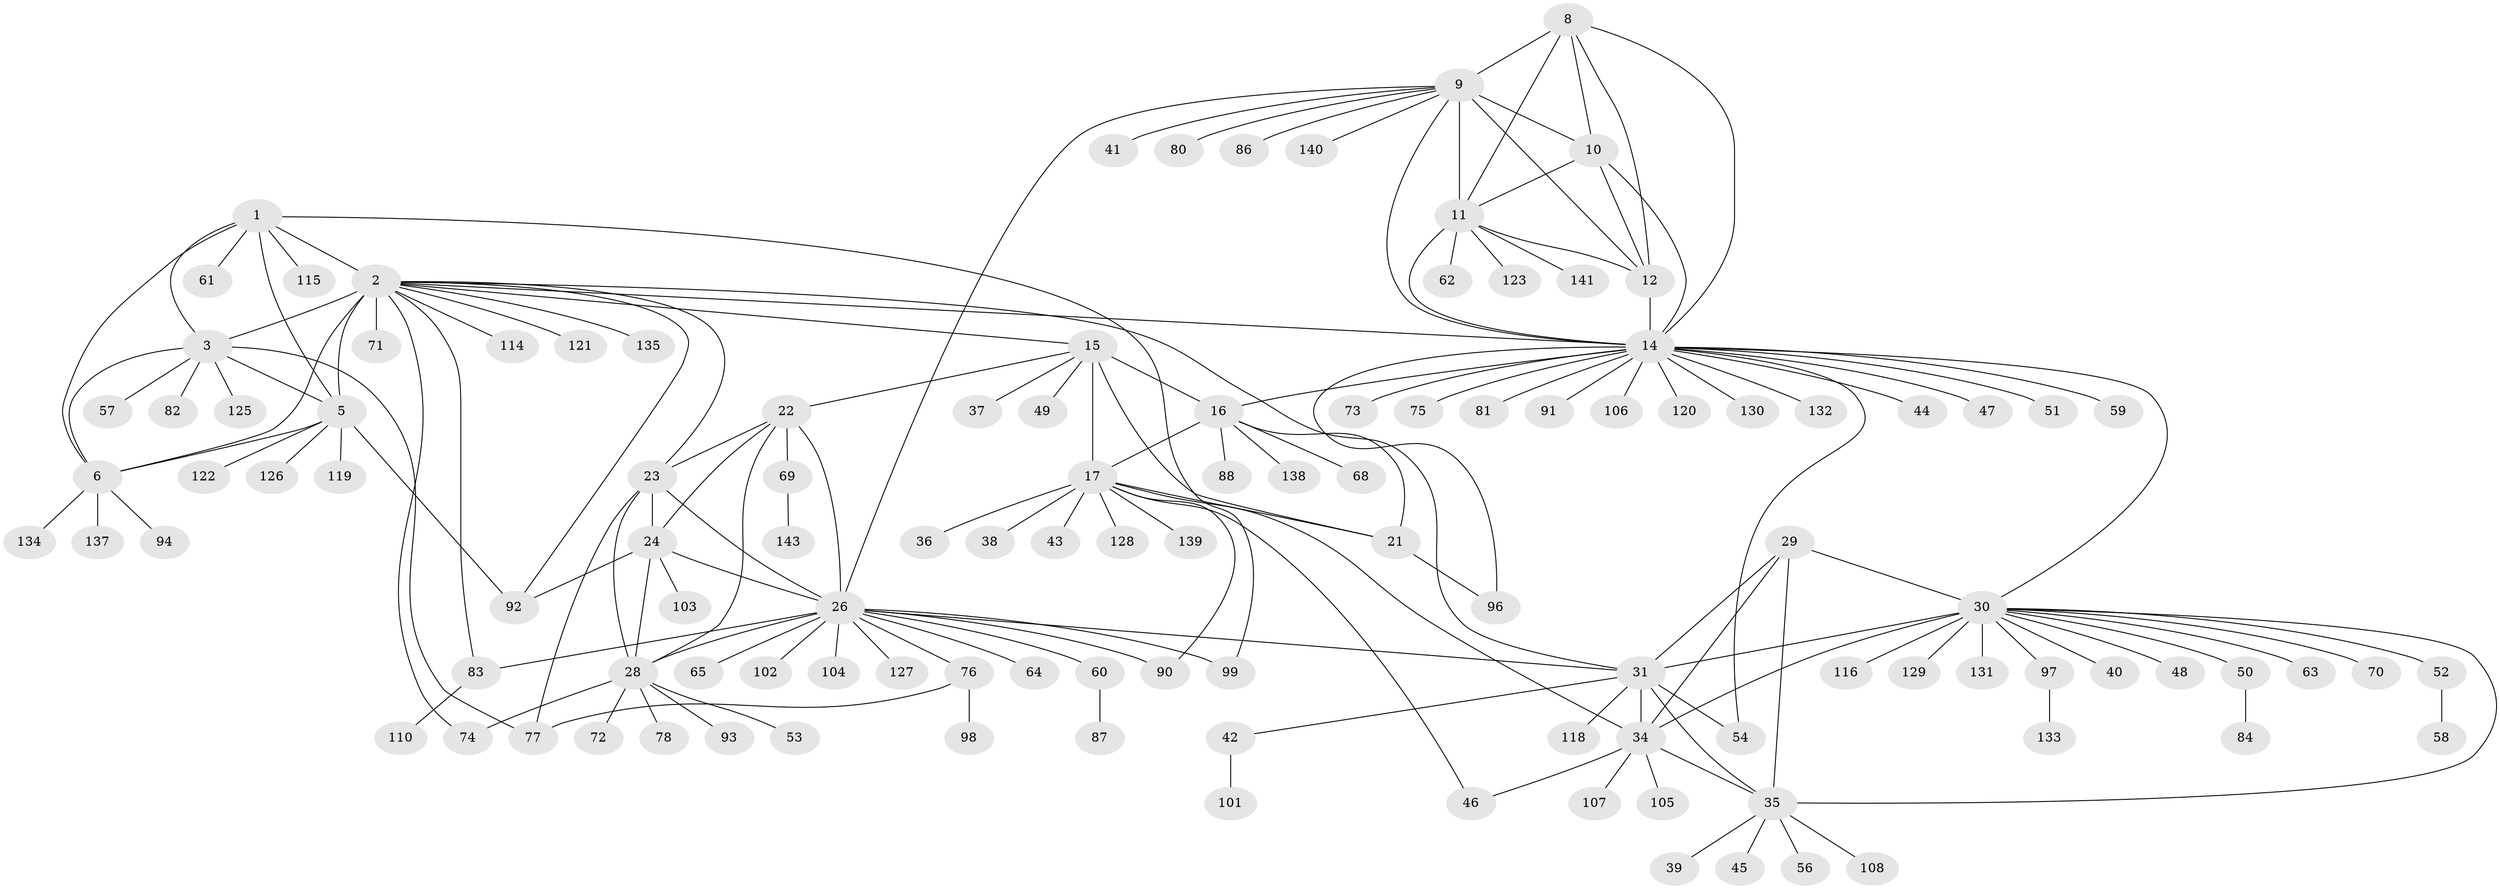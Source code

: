 // original degree distribution, {9: 0.04195804195804196, 14: 0.006993006993006993, 7: 0.055944055944055944, 10: 0.03496503496503497, 6: 0.006993006993006993, 24: 0.006993006993006993, 8: 0.04195804195804196, 12: 0.027972027972027972, 11: 0.02097902097902098, 1: 0.6013986013986014, 2: 0.1258741258741259, 3: 0.02097902097902098, 4: 0.006993006993006993}
// Generated by graph-tools (version 1.1) at 2025/11/02/27/25 16:11:30]
// undirected, 117 vertices, 164 edges
graph export_dot {
graph [start="1"]
  node [color=gray90,style=filled];
  1;
  2 [super="+4"];
  3 [super="+7"];
  5 [super="+95"];
  6 [super="+117"];
  8 [super="+89"];
  9 [super="+13"];
  10 [super="+111"];
  11 [super="+67"];
  12;
  14 [super="+66"];
  15 [super="+19"];
  16 [super="+18"];
  17 [super="+20"];
  21 [super="+55"];
  22 [super="+25"];
  23;
  24;
  26 [super="+27"];
  28 [super="+109"];
  29 [super="+112"];
  30 [super="+32"];
  31 [super="+33"];
  34 [super="+79"];
  35 [super="+100"];
  36;
  37;
  38;
  39;
  40;
  41;
  42;
  43;
  44;
  45;
  46;
  47;
  48;
  49;
  50;
  51;
  52;
  53;
  54;
  56;
  57 [super="+85"];
  58;
  59;
  60;
  61 [super="+113"];
  62;
  63;
  64;
  65;
  68;
  69;
  70;
  71;
  72;
  73;
  74;
  75;
  76 [super="+124"];
  77;
  78;
  80;
  81;
  82;
  83;
  84;
  86;
  87;
  88;
  90;
  91;
  92 [super="+142"];
  93;
  94;
  96;
  97;
  98;
  99;
  101 [super="+136"];
  102;
  103;
  104;
  105;
  106;
  107;
  108;
  110;
  114;
  115;
  116;
  118;
  119;
  120;
  121;
  122;
  123;
  125;
  126;
  127;
  128;
  129;
  130;
  131;
  132;
  133;
  134;
  135;
  137;
  138;
  139;
  140;
  141;
  143;
  1 -- 2 [weight=2];
  1 -- 3 [weight=2];
  1 -- 5;
  1 -- 6;
  1 -- 61;
  1 -- 99;
  1 -- 115;
  2 -- 3 [weight=4];
  2 -- 5 [weight=2];
  2 -- 6 [weight=2];
  2 -- 23;
  2 -- 71;
  2 -- 74;
  2 -- 83;
  2 -- 92;
  2 -- 121;
  2 -- 31;
  2 -- 135;
  2 -- 14;
  2 -- 114;
  2 -- 15;
  3 -- 5 [weight=2];
  3 -- 6 [weight=2];
  3 -- 77;
  3 -- 82;
  3 -- 57;
  3 -- 125;
  5 -- 6;
  5 -- 119;
  5 -- 122;
  5 -- 126;
  5 -- 92;
  6 -- 94;
  6 -- 137;
  6 -- 134;
  8 -- 9 [weight=2];
  8 -- 10;
  8 -- 11;
  8 -- 12;
  8 -- 14;
  9 -- 10 [weight=2];
  9 -- 11 [weight=2];
  9 -- 12 [weight=2];
  9 -- 14 [weight=2];
  9 -- 86;
  9 -- 41;
  9 -- 140;
  9 -- 80;
  9 -- 26;
  10 -- 11;
  10 -- 12;
  10 -- 14;
  11 -- 12;
  11 -- 14;
  11 -- 62;
  11 -- 123;
  11 -- 141;
  12 -- 14;
  14 -- 16;
  14 -- 30;
  14 -- 44;
  14 -- 47;
  14 -- 51;
  14 -- 54;
  14 -- 59;
  14 -- 73;
  14 -- 75;
  14 -- 81;
  14 -- 91;
  14 -- 96;
  14 -- 106;
  14 -- 120;
  14 -- 130;
  14 -- 132;
  15 -- 16 [weight=4];
  15 -- 17 [weight=4];
  15 -- 21 [weight=2];
  15 -- 37;
  15 -- 49;
  15 -- 22;
  16 -- 17 [weight=4];
  16 -- 21 [weight=2];
  16 -- 68;
  16 -- 138;
  16 -- 88;
  17 -- 21 [weight=2];
  17 -- 34;
  17 -- 46;
  17 -- 90;
  17 -- 128;
  17 -- 36;
  17 -- 38;
  17 -- 139;
  17 -- 43;
  21 -- 96;
  22 -- 23 [weight=2];
  22 -- 24 [weight=2];
  22 -- 26 [weight=4];
  22 -- 28 [weight=2];
  22 -- 69;
  23 -- 24;
  23 -- 26 [weight=2];
  23 -- 28;
  23 -- 77;
  24 -- 26 [weight=2];
  24 -- 28;
  24 -- 92;
  24 -- 103;
  26 -- 28 [weight=2];
  26 -- 31;
  26 -- 60;
  26 -- 90;
  26 -- 99;
  26 -- 102;
  26 -- 64;
  26 -- 65;
  26 -- 104;
  26 -- 76;
  26 -- 83;
  26 -- 127;
  28 -- 53;
  28 -- 72;
  28 -- 74;
  28 -- 78;
  28 -- 93;
  29 -- 30 [weight=2];
  29 -- 31 [weight=2];
  29 -- 34;
  29 -- 35;
  30 -- 31 [weight=4];
  30 -- 34 [weight=2];
  30 -- 35 [weight=2];
  30 -- 52;
  30 -- 63;
  30 -- 70;
  30 -- 116;
  30 -- 97;
  30 -- 129;
  30 -- 131;
  30 -- 40;
  30 -- 48;
  30 -- 50;
  31 -- 34 [weight=2];
  31 -- 35 [weight=2];
  31 -- 54;
  31 -- 118;
  31 -- 42;
  34 -- 35;
  34 -- 46;
  34 -- 105;
  34 -- 107;
  35 -- 39;
  35 -- 45;
  35 -- 56;
  35 -- 108;
  42 -- 101;
  50 -- 84;
  52 -- 58;
  60 -- 87;
  69 -- 143;
  76 -- 98;
  76 -- 77;
  83 -- 110;
  97 -- 133;
}

